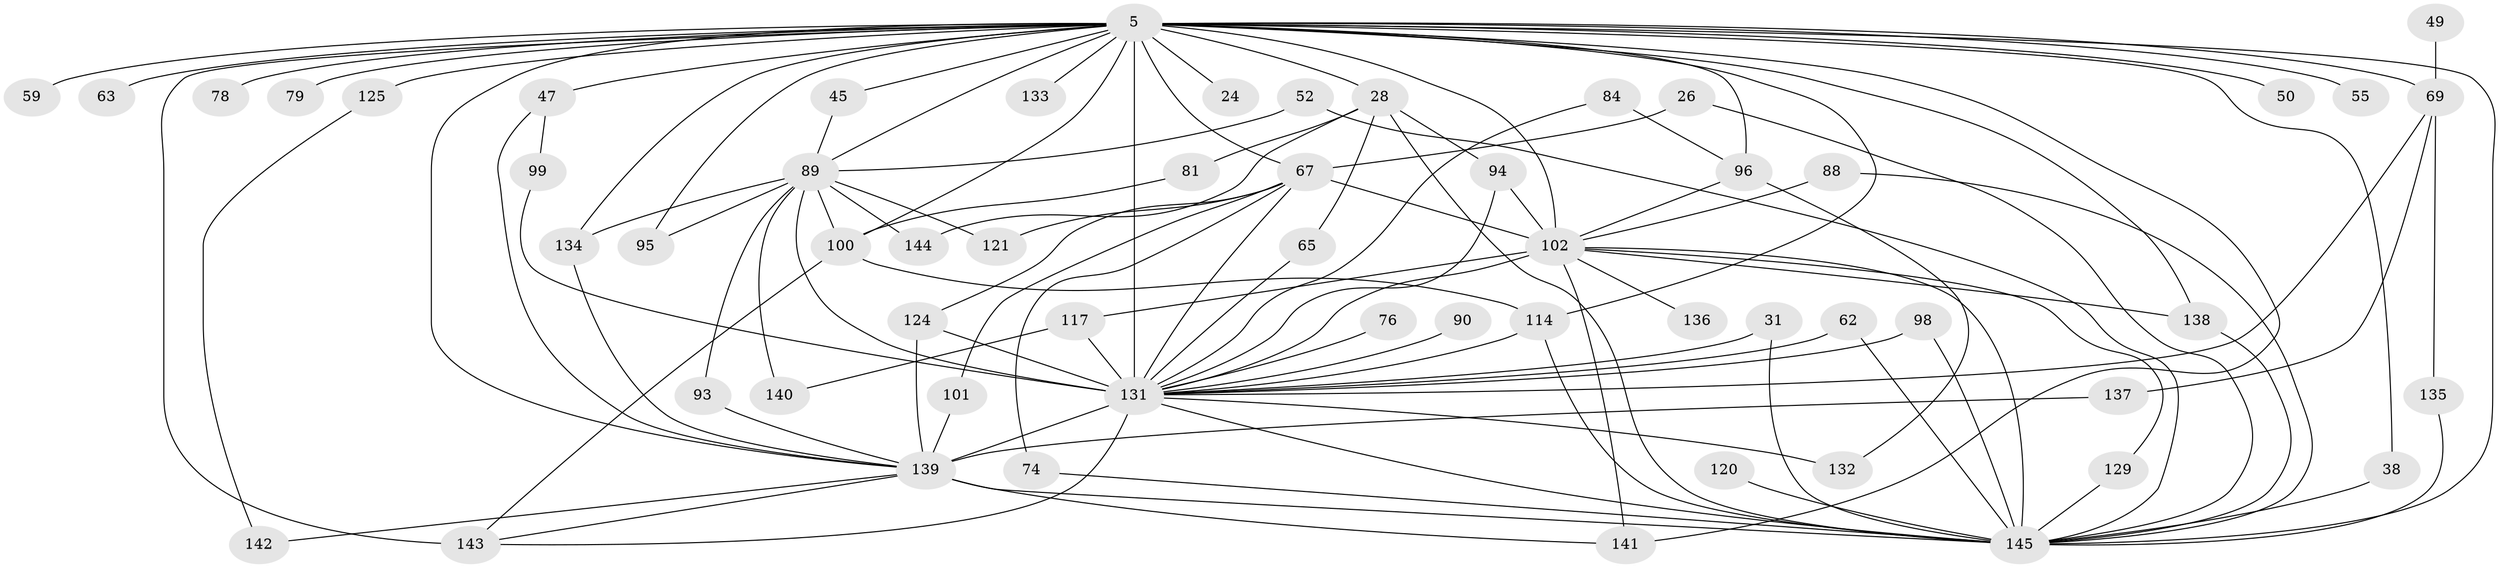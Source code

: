// original degree distribution, {28: 0.013793103448275862, 26: 0.006896551724137931, 34: 0.006896551724137931, 18: 0.013793103448275862, 22: 0.013793103448275862, 17: 0.006896551724137931, 24: 0.006896551724137931, 4: 0.06896551724137931, 9: 0.013793103448275862, 2: 0.5655172413793104, 15: 0.006896551724137931, 7: 0.027586206896551724, 3: 0.20689655172413793, 5: 0.027586206896551724, 12: 0.006896551724137931, 6: 0.006896551724137931}
// Generated by graph-tools (version 1.1) at 2025/49/03/04/25 21:49:42]
// undirected, 58 vertices, 111 edges
graph export_dot {
graph [start="1"]
  node [color=gray90,style=filled];
  5 [super="+3+2"];
  24;
  26;
  28 [super="+15"];
  31;
  38 [super="+17"];
  45;
  47;
  49;
  50;
  52;
  55;
  59;
  62;
  63;
  65;
  67 [super="+64+66"];
  69 [super="+12+51"];
  74;
  76;
  78;
  79;
  81;
  84;
  88;
  89 [super="+14"];
  90;
  93;
  94 [super="+91"];
  95;
  96 [super="+18+36"];
  98;
  99;
  100 [super="+33"];
  101;
  102 [super="+34+56"];
  114 [super="+42"];
  117;
  120;
  121;
  124 [super="+97"];
  125;
  129;
  131 [super="+112+118+107+32+109"];
  132;
  133;
  134 [super="+130"];
  135;
  136;
  137;
  138 [super="+115"];
  139 [super="+72+119+127+123"];
  140 [super="+128"];
  141 [super="+126+103"];
  142;
  143 [super="+92+22+111"];
  144;
  145 [super="+71+110"];
  5 -- 28 [weight=2];
  5 -- 47 [weight=2];
  5 -- 55 [weight=2];
  5 -- 59 [weight=2];
  5 -- 78 [weight=2];
  5 -- 95;
  5 -- 100 [weight=4];
  5 -- 134;
  5 -- 133 [weight=2];
  5 -- 79 [weight=2];
  5 -- 24;
  5 -- 38;
  5 -- 50 [weight=2];
  5 -- 114;
  5 -- 125 [weight=2];
  5 -- 69 [weight=4];
  5 -- 138;
  5 -- 139 [weight=6];
  5 -- 145 [weight=16];
  5 -- 45;
  5 -- 63 [weight=2];
  5 -- 96 [weight=2];
  5 -- 102 [weight=11];
  5 -- 89;
  5 -- 67;
  5 -- 131 [weight=25];
  5 -- 143 [weight=3];
  5 -- 141 [weight=2];
  26 -- 145;
  26 -- 67;
  28 -- 65;
  28 -- 81;
  28 -- 144;
  28 -- 145;
  28 -- 94;
  31 -- 145;
  31 -- 131;
  38 -- 145 [weight=2];
  45 -- 89;
  47 -- 99;
  47 -- 139;
  49 -- 69;
  52 -- 145;
  52 -- 89;
  62 -- 145;
  62 -- 131;
  65 -- 131;
  67 -- 102 [weight=4];
  67 -- 101;
  67 -- 74;
  67 -- 121;
  67 -- 124;
  67 -- 131;
  69 -- 135;
  69 -- 137;
  69 -- 131;
  74 -- 145;
  76 -- 131 [weight=2];
  81 -- 100;
  84 -- 96;
  84 -- 131;
  88 -- 102;
  88 -- 145;
  89 -- 100 [weight=2];
  89 -- 140 [weight=2];
  89 -- 144;
  89 -- 121;
  89 -- 93;
  89 -- 95;
  89 -- 131 [weight=2];
  89 -- 134;
  90 -- 131 [weight=2];
  93 -- 139;
  94 -- 102;
  94 -- 131;
  96 -- 132;
  96 -- 102 [weight=2];
  98 -- 145;
  98 -- 131;
  99 -- 131;
  100 -- 143;
  100 -- 114;
  101 -- 139;
  102 -- 129;
  102 -- 136 [weight=2];
  102 -- 141 [weight=2];
  102 -- 145 [weight=5];
  102 -- 117;
  102 -- 131 [weight=7];
  102 -- 138;
  114 -- 145;
  114 -- 131;
  117 -- 140;
  117 -- 131;
  120 -- 145;
  124 -- 139;
  124 -- 131;
  125 -- 142;
  129 -- 145;
  131 -- 132;
  131 -- 145 [weight=6];
  131 -- 139 [weight=2];
  131 -- 143 [weight=2];
  134 -- 139;
  135 -- 145;
  137 -- 139;
  138 -- 145;
  139 -- 145 [weight=7];
  139 -- 142;
  139 -- 143;
  139 -- 141;
}
